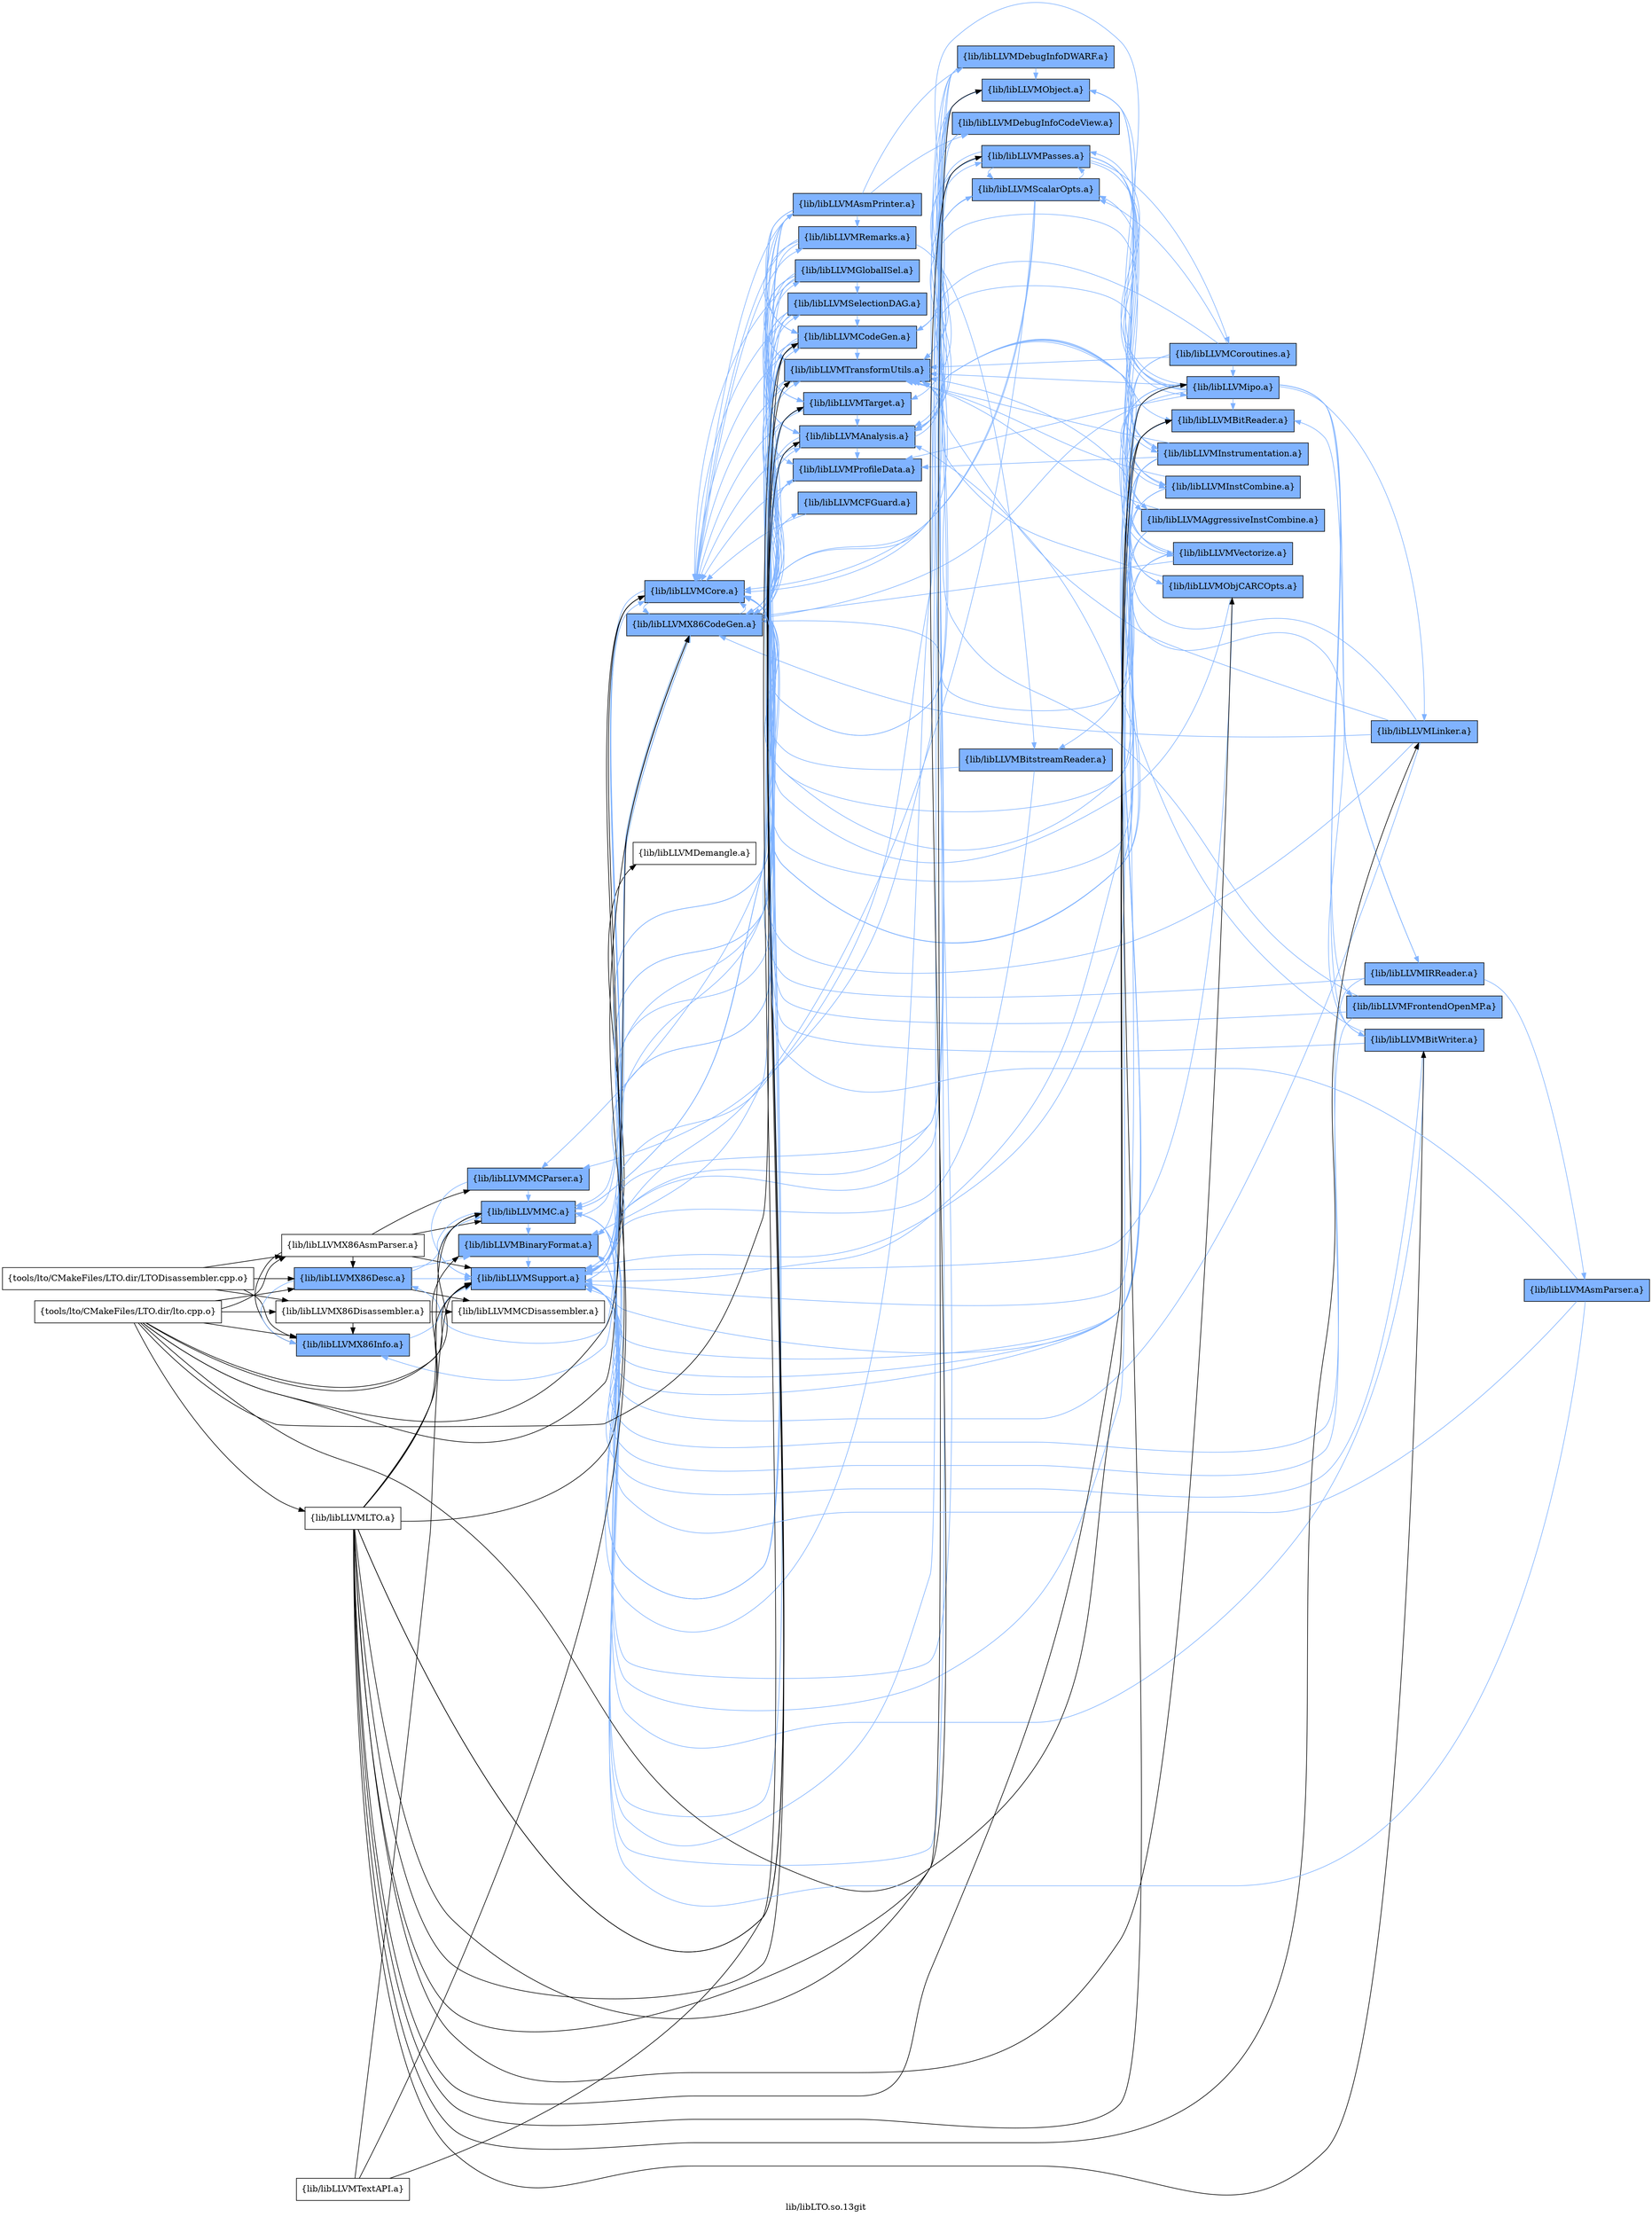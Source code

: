 digraph "lib/libLTO.so.13git" {
	label="lib/libLTO.so.13git";
	rankdir=LR;
	{ rank=same; Node0x55cc8200d618;  }
	{ rank=same; Node0x55cc82033d18; Node0x55cc8202a998; Node0x55cc8202aee8; Node0x55cc8202b398;  }
	{ rank=same; Node0x55cc8202d468; Node0x55cc8202cc48; Node0x55cc820311f8; Node0x55cc8202cf18; Node0x55cc8202ea48;  }
	{ rank=same; Node0x55cc8202a448; Node0x55cc8202bd98; Node0x55cc8202d558;  }
	{ rank=same; Node0x55cc8202c2e8; Node0x55cc8202df08; Node0x55cc8202d918; Node0x55cc8201ef58; Node0x55cc8200feb8; Node0x55cc8201fe58; Node0x55cc8201f458; Node0x55cc8202ff38; Node0x55cc820103b8; Node0x55cc8202eef8;  }
	{ rank=same; Node0x55cc82019a58; Node0x55cc8202e318; Node0x55cc8202f538; Node0x55cc82016858; Node0x55cc82030848; Node0x55cc8202cba8;  }
	{ rank=same; Node0x55cc82010db8; Node0x55cc82018658; Node0x55cc820177a8; Node0x55cc82017c58; Node0x55cc82018ba8; Node0x55cc82019058; Node0x55cc82010908; Node0x55cc8202b988;  }
	{ rank=same; Node0x55cc8200faf8; Node0x55cc8200f148; Node0x55cc8200f5f8; Node0x55cc82019788;  }

	Node0x55cc8200d618 [shape=record,shape=box,group=0,label="{tools/lto/CMakeFiles/LTO.dir/LTODisassembler.cpp.o}"];
	Node0x55cc8200d618 -> Node0x55cc82033d18;
	Node0x55cc8200d618 -> Node0x55cc8202a998;
	Node0x55cc8200d618 -> Node0x55cc8202aee8;
	Node0x55cc8200d618 -> Node0x55cc8202b398;
	Node0x55cc82033d18 [shape=record,shape=box,group=0,label="{lib/libLLVMX86AsmParser.a}"];
	Node0x55cc82033d18 -> Node0x55cc8202a998;
	Node0x55cc82033d18 -> Node0x55cc8202b398;
	Node0x55cc82033d18 -> Node0x55cc8202d468;
	Node0x55cc82033d18 -> Node0x55cc8202cc48;
	Node0x55cc82033d18 -> Node0x55cc820311f8;
	Node0x55cc8202a998 [shape=record,shape=box,group=1,style=filled,fillcolor="0.600000 0.5 1",label="{lib/libLLVMX86Desc.a}"];
	Node0x55cc8202a998 -> Node0x55cc8202cc48[color="0.600000 0.5 1"];
	Node0x55cc8202a998 -> Node0x55cc8202d468[color="0.600000 0.5 1"];
	Node0x55cc8202a998 -> Node0x55cc8202b398[color="0.600000 0.5 1"];
	Node0x55cc8202a998 -> Node0x55cc8202cf18;
	Node0x55cc8202a998 -> Node0x55cc8202ea48[color="0.600000 0.5 1"];
	Node0x55cc8202aee8 [shape=record,shape=box,group=0,label="{lib/libLLVMX86Disassembler.a}"];
	Node0x55cc8202aee8 -> Node0x55cc8202b398;
	Node0x55cc8202aee8 -> Node0x55cc8202cf18;
	Node0x55cc8202b398 [shape=record,shape=box,group=1,style=filled,fillcolor="0.600000 0.5 1",label="{lib/libLLVMX86Info.a}"];
	Node0x55cc8202b398 -> Node0x55cc8202d468[color="0.600000 0.5 1"];
	Node0x55cc8200d438 [shape=record,shape=box,group=0,label="{tools/lto/CMakeFiles/LTO.dir/lto.cpp.o}"];
	Node0x55cc8200d438 -> Node0x55cc82033d18;
	Node0x55cc8200d438 -> Node0x55cc8202a448;
	Node0x55cc8200d438 -> Node0x55cc8202a998;
	Node0x55cc8200d438 -> Node0x55cc8202aee8;
	Node0x55cc8200d438 -> Node0x55cc8202b398;
	Node0x55cc8200d438 -> Node0x55cc8202b988;
	Node0x55cc8200d438 -> Node0x55cc8202bd98;
	Node0x55cc8200d438 -> Node0x55cc8202d468;
	Node0x55cc8200d438 -> Node0x55cc8202c2e8;
	Node0x55cc8200d438 -> Node0x55cc8202c798;
	Node0x55cc8200d438 -> Node0x55cc8202cc48;
	Node0x55cc8202a448 [shape=record,shape=box,group=1,style=filled,fillcolor="0.600000 0.5 1",label="{lib/libLLVMX86CodeGen.a}"];
	Node0x55cc8202a448 -> Node0x55cc8202a998[color="0.600000 0.5 1"];
	Node0x55cc8202a448 -> Node0x55cc8202b398[color="0.600000 0.5 1"];
	Node0x55cc8202a448 -> Node0x55cc8202c2e8[color="0.600000 0.5 1"];
	Node0x55cc8202a448 -> Node0x55cc8202bd98[color="0.600000 0.5 1"];
	Node0x55cc8202a448 -> Node0x55cc8202df08[color="0.600000 0.5 1"];
	Node0x55cc8202a448 -> Node0x55cc8202cc48[color="0.600000 0.5 1"];
	Node0x55cc8202a448 -> Node0x55cc8202d468[color="0.600000 0.5 1"];
	Node0x55cc8202a448 -> Node0x55cc8202d918[color="0.600000 0.5 1"];
	Node0x55cc8202a448 -> Node0x55cc8201ef58[color="0.600000 0.5 1"];
	Node0x55cc8202a448 -> Node0x55cc8200feb8[color="0.600000 0.5 1"];
	Node0x55cc8202a448 -> Node0x55cc8201fe58[color="0.600000 0.5 1"];
	Node0x55cc8202a448 -> Node0x55cc8201f458[color="0.600000 0.5 1"];
	Node0x55cc8202a448 -> Node0x55cc8202ff38[color="0.600000 0.5 1"];
	Node0x55cc8202a448 -> Node0x55cc820103b8[color="0.600000 0.5 1"];
	Node0x55cc8202b988 [shape=record,shape=box,group=1,style=filled,fillcolor="0.600000 0.5 1",label="{lib/libLLVMBitReader.a}"];
	Node0x55cc8202b988 -> Node0x55cc8202bd98[color="0.600000 0.5 1"];
	Node0x55cc8202b988 -> Node0x55cc8202d468[color="0.600000 0.5 1"];
	Node0x55cc8202b988 -> Node0x55cc8202cba8[color="0.600000 0.5 1"];
	Node0x55cc8202bd98 [shape=record,shape=box,group=1,style=filled,fillcolor="0.600000 0.5 1",label="{lib/libLLVMCore.a}"];
	Node0x55cc8202bd98 -> Node0x55cc8202d468[color="0.600000 0.5 1"];
	Node0x55cc8202bd98 -> Node0x55cc8202ea48[color="0.600000 0.5 1"];
	Node0x55cc8202bd98 -> Node0x55cc8202a448[color="0.600000 0.5 1"];
	Node0x55cc8202bd98 -> Node0x55cc8202eef8[color="0.600000 0.5 1"];
	Node0x55cc8202d468 [shape=record,shape=box,group=1,style=filled,fillcolor="0.600000 0.5 1",label="{lib/libLLVMSupport.a}"];
	Node0x55cc8202d468 -> Node0x55cc8202a448[color="0.600000 0.5 1"];
	Node0x55cc8202d468 -> Node0x55cc8202bd98[color="0.600000 0.5 1"];
	Node0x55cc8202d468 -> Node0x55cc8202d558;
	Node0x55cc8202c2e8 [shape=record,shape=box,group=1,style=filled,fillcolor="0.600000 0.5 1",label="{lib/libLLVMCodeGen.a}"];
	Node0x55cc8202c2e8 -> Node0x55cc8202a448[color="0.600000 0.5 1"];
	Node0x55cc8202c2e8 -> Node0x55cc8202bd98[color="0.600000 0.5 1"];
	Node0x55cc8202c2e8 -> Node0x55cc8202d468[color="0.600000 0.5 1"];
	Node0x55cc8202c2e8 -> Node0x55cc8202cc48[color="0.600000 0.5 1"];
	Node0x55cc8202c2e8 -> Node0x55cc8200feb8[color="0.600000 0.5 1"];
	Node0x55cc8202c2e8 -> Node0x55cc820103b8[color="0.600000 0.5 1"];
	Node0x55cc8202c2e8 -> Node0x55cc8202d918[color="0.600000 0.5 1"];
	Node0x55cc8202c2e8 -> Node0x55cc8202ff38[color="0.600000 0.5 1"];
	Node0x55cc8202c2e8 -> Node0x55cc82019a58[color="0.600000 0.5 1"];
	Node0x55cc8202c798 [shape=record,shape=box,group=0,label="{lib/libLLVMLTO.a}"];
	Node0x55cc8202c798 -> Node0x55cc8202b988;
	Node0x55cc8202c798 -> Node0x55cc8202bd98;
	Node0x55cc8202c798 -> Node0x55cc8202d468;
	Node0x55cc8202c798 -> Node0x55cc8200faf8;
	Node0x55cc8202c798 -> Node0x55cc82017c58;
	Node0x55cc8202c798 -> Node0x55cc82019788;
	Node0x55cc8202c798 -> Node0x55cc8200feb8;
	Node0x55cc8202c798 -> Node0x55cc82030848;
	Node0x55cc8202c798 -> Node0x55cc8202cc48;
	Node0x55cc8202c798 -> Node0x55cc8202d918;
	Node0x55cc8202c798 -> Node0x55cc82016858;
	Node0x55cc8202c798 -> Node0x55cc820103b8;
	Node0x55cc8202c798 -> Node0x55cc8202ea48;
	Node0x55cc8202c798 -> Node0x55cc82018658;
	Node0x55cc8202cc48 [shape=record,shape=box,group=1,style=filled,fillcolor="0.600000 0.5 1",label="{lib/libLLVMMC.a}"];
	Node0x55cc8202cc48 -> Node0x55cc8202d468[color="0.600000 0.5 1"];
	Node0x55cc8202cc48 -> Node0x55cc8202ea48[color="0.600000 0.5 1"];
	Node0x55cc8202cc48 -> Node0x55cc8202a448[color="0.600000 0.5 1"];
	Node0x55cc820311f8 [shape=record,shape=box,group=1,style=filled,fillcolor="0.600000 0.5 1",label="{lib/libLLVMMCParser.a}"];
	Node0x55cc820311f8 -> Node0x55cc8202d468[color="0.600000 0.5 1"];
	Node0x55cc820311f8 -> Node0x55cc8202cc48[color="0.600000 0.5 1"];
	Node0x55cc8202df08 [shape=record,shape=box,group=1,style=filled,fillcolor="0.600000 0.5 1",label="{lib/libLLVMAsmPrinter.a}"];
	Node0x55cc8202df08 -> Node0x55cc8202bd98[color="0.600000 0.5 1"];
	Node0x55cc8202df08 -> Node0x55cc8202c2e8[color="0.600000 0.5 1"];
	Node0x55cc8202df08 -> Node0x55cc8202d468[color="0.600000 0.5 1"];
	Node0x55cc8202df08 -> Node0x55cc8202cc48[color="0.600000 0.5 1"];
	Node0x55cc8202df08 -> Node0x55cc8202d918[color="0.600000 0.5 1"];
	Node0x55cc8202df08 -> Node0x55cc8200feb8[color="0.600000 0.5 1"];
	Node0x55cc8202df08 -> Node0x55cc8202ea48[color="0.600000 0.5 1"];
	Node0x55cc8202df08 -> Node0x55cc8202eef8[color="0.600000 0.5 1"];
	Node0x55cc8202df08 -> Node0x55cc820311f8[color="0.600000 0.5 1"];
	Node0x55cc8202df08 -> Node0x55cc8202e318[color="0.600000 0.5 1"];
	Node0x55cc8202df08 -> Node0x55cc8202f538[color="0.600000 0.5 1"];
	Node0x55cc8202d918 [shape=record,shape=box,group=1,style=filled,fillcolor="0.600000 0.5 1",label="{lib/libLLVMTarget.a}"];
	Node0x55cc8202d918 -> Node0x55cc8202bd98[color="0.600000 0.5 1"];
	Node0x55cc8202d918 -> Node0x55cc8202d468[color="0.600000 0.5 1"];
	Node0x55cc8202d918 -> Node0x55cc8202cc48[color="0.600000 0.5 1"];
	Node0x55cc8202d918 -> Node0x55cc8200feb8[color="0.600000 0.5 1"];
	Node0x55cc8201ef58 [shape=record,shape=box,group=1,style=filled,fillcolor="0.600000 0.5 1",label="{lib/libLLVMSelectionDAG.a}"];
	Node0x55cc8201ef58 -> Node0x55cc8202bd98[color="0.600000 0.5 1"];
	Node0x55cc8201ef58 -> Node0x55cc8202c2e8[color="0.600000 0.5 1"];
	Node0x55cc8201ef58 -> Node0x55cc8202d468[color="0.600000 0.5 1"];
	Node0x55cc8201ef58 -> Node0x55cc8200feb8[color="0.600000 0.5 1"];
	Node0x55cc8201ef58 -> Node0x55cc8202cc48[color="0.600000 0.5 1"];
	Node0x55cc8201ef58 -> Node0x55cc8202d918[color="0.600000 0.5 1"];
	Node0x55cc8201ef58 -> Node0x55cc820103b8[color="0.600000 0.5 1"];
	Node0x55cc8201ef58 -> Node0x55cc8202a448[color="0.600000 0.5 1"];
	Node0x55cc8200feb8 [shape=record,shape=box,group=1,style=filled,fillcolor="0.600000 0.5 1",label="{lib/libLLVMAnalysis.a}"];
	Node0x55cc8200feb8 -> Node0x55cc8202a448[color="0.600000 0.5 1"];
	Node0x55cc8200feb8 -> Node0x55cc8202bd98[color="0.600000 0.5 1"];
	Node0x55cc8200feb8 -> Node0x55cc8202d468[color="0.600000 0.5 1"];
	Node0x55cc8200feb8 -> Node0x55cc82016858[color="0.600000 0.5 1"];
	Node0x55cc8200feb8 -> Node0x55cc8202ff38[color="0.600000 0.5 1"];
	Node0x55cc8200feb8 -> Node0x55cc8202ea48[color="0.600000 0.5 1"];
	Node0x55cc8200feb8 -> Node0x55cc82030848[color="0.600000 0.5 1"];
	Node0x55cc8201fe58 [shape=record,shape=box,group=1,style=filled,fillcolor="0.600000 0.5 1",label="{lib/libLLVMGlobalISel.a}"];
	Node0x55cc8201fe58 -> Node0x55cc8202c2e8[color="0.600000 0.5 1"];
	Node0x55cc8201fe58 -> Node0x55cc8202bd98[color="0.600000 0.5 1"];
	Node0x55cc8201fe58 -> Node0x55cc8202d468[color="0.600000 0.5 1"];
	Node0x55cc8201fe58 -> Node0x55cc8202cc48[color="0.600000 0.5 1"];
	Node0x55cc8201fe58 -> Node0x55cc8202d918[color="0.600000 0.5 1"];
	Node0x55cc8201fe58 -> Node0x55cc8201ef58[color="0.600000 0.5 1"];
	Node0x55cc8201fe58 -> Node0x55cc820103b8[color="0.600000 0.5 1"];
	Node0x55cc8201fe58 -> Node0x55cc8200feb8[color="0.600000 0.5 1"];
	Node0x55cc8201fe58 -> Node0x55cc8202a448[color="0.600000 0.5 1"];
	Node0x55cc8201f458 [shape=record,shape=box,group=1,style=filled,fillcolor="0.600000 0.5 1",label="{lib/libLLVMCFGuard.a}"];
	Node0x55cc8201f458 -> Node0x55cc8202bd98[color="0.600000 0.5 1"];
	Node0x55cc8202ff38 [shape=record,shape=box,group=1,style=filled,fillcolor="0.600000 0.5 1",label="{lib/libLLVMProfileData.a}"];
	Node0x55cc8202ff38 -> Node0x55cc8202bd98[color="0.600000 0.5 1"];
	Node0x55cc8202ff38 -> Node0x55cc8202d468[color="0.600000 0.5 1"];
	Node0x55cc820103b8 [shape=record,shape=box,group=1,style=filled,fillcolor="0.600000 0.5 1",label="{lib/libLLVMTransformUtils.a}"];
	Node0x55cc820103b8 -> Node0x55cc8202bd98[color="0.600000 0.5 1"];
	Node0x55cc820103b8 -> Node0x55cc8202d468[color="0.600000 0.5 1"];
	Node0x55cc820103b8 -> Node0x55cc8202a448[color="0.600000 0.5 1"];
	Node0x55cc820103b8 -> Node0x55cc8200feb8[color="0.600000 0.5 1"];
	Node0x55cc8202cf18 [shape=record,shape=box,group=0,label="{lib/libLLVMMCDisassembler.a}"];
	Node0x55cc8202ea48 [shape=record,shape=box,group=1,style=filled,fillcolor="0.600000 0.5 1",label="{lib/libLLVMBinaryFormat.a}"];
	Node0x55cc8202ea48 -> Node0x55cc8202d468[color="0.600000 0.5 1"];
	Node0x55cc8202cba8 [shape=record,shape=box,group=1,style=filled,fillcolor="0.600000 0.5 1",label="{lib/libLLVMBitstreamReader.a}"];
	Node0x55cc8202cba8 -> Node0x55cc8202bd98[color="0.600000 0.5 1"];
	Node0x55cc8202cba8 -> Node0x55cc8202d468[color="0.600000 0.5 1"];
	Node0x55cc8202eef8 [shape=record,shape=box,group=1,style=filled,fillcolor="0.600000 0.5 1",label="{lib/libLLVMRemarks.a}"];
	Node0x55cc8202eef8 -> Node0x55cc8202d468[color="0.600000 0.5 1"];
	Node0x55cc8202eef8 -> Node0x55cc8202bd98[color="0.600000 0.5 1"];
	Node0x55cc8202eef8 -> Node0x55cc8202cba8[color="0.600000 0.5 1"];
	Node0x55cc8202eef8 -> Node0x55cc8202c2e8[color="0.600000 0.5 1"];
	Node0x55cc82019a58 [shape=record,shape=box,group=1,style=filled,fillcolor="0.600000 0.5 1",label="{lib/libLLVMScalarOpts.a}"];
	Node0x55cc82019a58 -> Node0x55cc8202bd98[color="0.600000 0.5 1"];
	Node0x55cc82019a58 -> Node0x55cc8202d468[color="0.600000 0.5 1"];
	Node0x55cc82019a58 -> Node0x55cc820103b8[color="0.600000 0.5 1"];
	Node0x55cc82019a58 -> Node0x55cc8200feb8[color="0.600000 0.5 1"];
	Node0x55cc82019a58 -> Node0x55cc8202a448[color="0.600000 0.5 1"];
	Node0x55cc82019a58 -> Node0x55cc82016858[color="0.600000 0.5 1"];
	Node0x55cc8200faf8 [shape=record,shape=box,group=1,style=filled,fillcolor="0.600000 0.5 1",label="{lib/libLLVMLinker.a}"];
	Node0x55cc8200faf8 -> Node0x55cc8202a448[color="0.600000 0.5 1"];
	Node0x55cc8200faf8 -> Node0x55cc8202bd98[color="0.600000 0.5 1"];
	Node0x55cc8200faf8 -> Node0x55cc8202d468[color="0.600000 0.5 1"];
	Node0x55cc8200faf8 -> Node0x55cc820103b8[color="0.600000 0.5 1"];
	Node0x55cc8200faf8 -> Node0x55cc82030848[color="0.600000 0.5 1"];
	Node0x55cc82017c58 [shape=record,shape=box,group=1,style=filled,fillcolor="0.600000 0.5 1",label="{lib/libLLVMipo.a}"];
	Node0x55cc82017c58 -> Node0x55cc8202bd98[color="0.600000 0.5 1"];
	Node0x55cc82017c58 -> Node0x55cc8202d468[color="0.600000 0.5 1"];
	Node0x55cc82017c58 -> Node0x55cc820103b8[color="0.600000 0.5 1"];
	Node0x55cc82017c58 -> Node0x55cc8200feb8[color="0.600000 0.5 1"];
	Node0x55cc82017c58 -> Node0x55cc8202a448[color="0.600000 0.5 1"];
	Node0x55cc82017c58 -> Node0x55cc8202b988[color="0.600000 0.5 1"];
	Node0x55cc82017c58 -> Node0x55cc8200faf8[color="0.600000 0.5 1"];
	Node0x55cc82017c58 -> Node0x55cc8200f148[color="0.600000 0.5 1"];
	Node0x55cc82017c58 -> Node0x55cc8202c2e8[color="0.600000 0.5 1"];
	Node0x55cc82017c58 -> Node0x55cc8200f5f8[color="0.600000 0.5 1"];
	Node0x55cc82017c58 -> Node0x55cc82010db8[color="0.600000 0.5 1"];
	Node0x55cc82017c58 -> Node0x55cc82019a58[color="0.600000 0.5 1"];
	Node0x55cc82017c58 -> Node0x55cc82018ba8[color="0.600000 0.5 1"];
	Node0x55cc82017c58 -> Node0x55cc82019058[color="0.600000 0.5 1"];
	Node0x55cc82017c58 -> Node0x55cc82010908[color="0.600000 0.5 1"];
	Node0x55cc82017c58 -> Node0x55cc8202ff38[color="0.600000 0.5 1"];
	Node0x55cc82017c58 -> Node0x55cc82016858[color="0.600000 0.5 1"];
	Node0x55cc82017c58 -> Node0x55cc82019788[color="0.600000 0.5 1"];
	Node0x55cc82019788 [shape=record,shape=box,group=1,style=filled,fillcolor="0.600000 0.5 1",label="{lib/libLLVMBitWriter.a}"];
	Node0x55cc82019788 -> Node0x55cc8202bd98[color="0.600000 0.5 1"];
	Node0x55cc82019788 -> Node0x55cc8202d468[color="0.600000 0.5 1"];
	Node0x55cc82019788 -> Node0x55cc8202cc48[color="0.600000 0.5 1"];
	Node0x55cc82019788 -> Node0x55cc8200feb8[color="0.600000 0.5 1"];
	Node0x55cc82019788 -> Node0x55cc82030848[color="0.600000 0.5 1"];
	Node0x55cc82030848 [shape=record,shape=box,group=1,style=filled,fillcolor="0.600000 0.5 1",label="{lib/libLLVMObject.a}"];
	Node0x55cc82030848 -> Node0x55cc8202d468[color="0.600000 0.5 1"];
	Node0x55cc82030848 -> Node0x55cc8202ea48[color="0.600000 0.5 1"];
	Node0x55cc82030848 -> Node0x55cc8202b988[color="0.600000 0.5 1"];
	Node0x55cc82030848 -> Node0x55cc8202bd98[color="0.600000 0.5 1"];
	Node0x55cc82030848 -> Node0x55cc8202cc48[color="0.600000 0.5 1"];
	Node0x55cc82030848 -> Node0x55cc820311f8[color="0.600000 0.5 1"];
	Node0x55cc82016858 [shape=record,shape=box,group=1,style=filled,fillcolor="0.600000 0.5 1",label="{lib/libLLVMPasses.a}"];
	Node0x55cc82016858 -> Node0x55cc8202bd98[color="0.600000 0.5 1"];
	Node0x55cc82016858 -> Node0x55cc8202d468[color="0.600000 0.5 1"];
	Node0x55cc82016858 -> Node0x55cc82010db8[color="0.600000 0.5 1"];
	Node0x55cc82016858 -> Node0x55cc8202d918[color="0.600000 0.5 1"];
	Node0x55cc82016858 -> Node0x55cc82018658[color="0.600000 0.5 1"];
	Node0x55cc82016858 -> Node0x55cc820177a8[color="0.600000 0.5 1"];
	Node0x55cc82016858 -> Node0x55cc82017c58[color="0.600000 0.5 1"];
	Node0x55cc82016858 -> Node0x55cc82019a58[color="0.600000 0.5 1"];
	Node0x55cc82016858 -> Node0x55cc82018ba8[color="0.600000 0.5 1"];
	Node0x55cc82016858 -> Node0x55cc82019058[color="0.600000 0.5 1"];
	Node0x55cc82016858 -> Node0x55cc82010908[color="0.600000 0.5 1"];
	Node0x55cc82016858 -> Node0x55cc820103b8[color="0.600000 0.5 1"];
	Node0x55cc82016858 -> Node0x55cc8200feb8[color="0.600000 0.5 1"];
	Node0x55cc82018658 [shape=record,shape=box,group=1,style=filled,fillcolor="0.600000 0.5 1",label="{lib/libLLVMObjCARCOpts.a}"];
	Node0x55cc82018658 -> Node0x55cc8202bd98[color="0.600000 0.5 1"];
	Node0x55cc82018658 -> Node0x55cc8202d468[color="0.600000 0.5 1"];
	Node0x55cc82018658 -> Node0x55cc820103b8[color="0.600000 0.5 1"];
	Node0x55cc82018658 -> Node0x55cc8200feb8[color="0.600000 0.5 1"];
	Node0x55cc8202e318 [shape=record,shape=box,group=1,style=filled,fillcolor="0.600000 0.5 1",label="{lib/libLLVMDebugInfoDWARF.a}"];
	Node0x55cc8202e318 -> Node0x55cc8202cc48[color="0.600000 0.5 1"];
	Node0x55cc8202e318 -> Node0x55cc8202d468[color="0.600000 0.5 1"];
	Node0x55cc8202e318 -> Node0x55cc8202ea48[color="0.600000 0.5 1"];
	Node0x55cc8202e318 -> Node0x55cc8202bd98[color="0.600000 0.5 1"];
	Node0x55cc8202e318 -> Node0x55cc82030848[color="0.600000 0.5 1"];
	Node0x55cc8202f538 [shape=record,shape=box,group=1,style=filled,fillcolor="0.600000 0.5 1",label="{lib/libLLVMDebugInfoCodeView.a}"];
	Node0x55cc8202f538 -> Node0x55cc8202d468[color="0.600000 0.5 1"];
	Node0x55cc8202f538 -> Node0x55cc8202a448[color="0.600000 0.5 1"];
	Node0x55cc82010db8 [shape=record,shape=box,group=1,style=filled,fillcolor="0.600000 0.5 1",label="{lib/libLLVMVectorize.a}"];
	Node0x55cc82010db8 -> Node0x55cc8202bd98[color="0.600000 0.5 1"];
	Node0x55cc82010db8 -> Node0x55cc8202d468[color="0.600000 0.5 1"];
	Node0x55cc82010db8 -> Node0x55cc820103b8[color="0.600000 0.5 1"];
	Node0x55cc82010db8 -> Node0x55cc8200feb8[color="0.600000 0.5 1"];
	Node0x55cc82010db8 -> Node0x55cc8202a448[color="0.600000 0.5 1"];
	Node0x55cc820177a8 [shape=record,shape=box,group=1,style=filled,fillcolor="0.600000 0.5 1",label="{lib/libLLVMCoroutines.a}"];
	Node0x55cc820177a8 -> Node0x55cc8202bd98[color="0.600000 0.5 1"];
	Node0x55cc820177a8 -> Node0x55cc82019a58[color="0.600000 0.5 1"];
	Node0x55cc820177a8 -> Node0x55cc8202d468[color="0.600000 0.5 1"];
	Node0x55cc820177a8 -> Node0x55cc82017c58[color="0.600000 0.5 1"];
	Node0x55cc820177a8 -> Node0x55cc820103b8[color="0.600000 0.5 1"];
	Node0x55cc820177a8 -> Node0x55cc8200feb8[color="0.600000 0.5 1"];
	Node0x55cc82018ba8 [shape=record,shape=box,group=1,style=filled,fillcolor="0.600000 0.5 1",label="{lib/libLLVMAggressiveInstCombine.a}"];
	Node0x55cc82018ba8 -> Node0x55cc8202bd98[color="0.600000 0.5 1"];
	Node0x55cc82018ba8 -> Node0x55cc8202d468[color="0.600000 0.5 1"];
	Node0x55cc82018ba8 -> Node0x55cc820103b8[color="0.600000 0.5 1"];
	Node0x55cc82018ba8 -> Node0x55cc8200feb8[color="0.600000 0.5 1"];
	Node0x55cc82019058 [shape=record,shape=box,group=1,style=filled,fillcolor="0.600000 0.5 1",label="{lib/libLLVMInstCombine.a}"];
	Node0x55cc82019058 -> Node0x55cc8202bd98[color="0.600000 0.5 1"];
	Node0x55cc82019058 -> Node0x55cc8202d468[color="0.600000 0.5 1"];
	Node0x55cc82019058 -> Node0x55cc820103b8[color="0.600000 0.5 1"];
	Node0x55cc82019058 -> Node0x55cc8200feb8[color="0.600000 0.5 1"];
	Node0x55cc82010908 [shape=record,shape=box,group=1,style=filled,fillcolor="0.600000 0.5 1",label="{lib/libLLVMInstrumentation.a}"];
	Node0x55cc82010908 -> Node0x55cc8202bd98[color="0.600000 0.5 1"];
	Node0x55cc82010908 -> Node0x55cc8202d468[color="0.600000 0.5 1"];
	Node0x55cc82010908 -> Node0x55cc8202cc48[color="0.600000 0.5 1"];
	Node0x55cc82010908 -> Node0x55cc820103b8[color="0.600000 0.5 1"];
	Node0x55cc82010908 -> Node0x55cc8200feb8[color="0.600000 0.5 1"];
	Node0x55cc82010908 -> Node0x55cc8202ff38[color="0.600000 0.5 1"];
	Node0x55cc82010908 -> Node0x55cc8202a448[color="0.600000 0.5 1"];
	Node0x55cc8200f148 [shape=record,shape=box,group=1,style=filled,fillcolor="0.600000 0.5 1",label="{lib/libLLVMIRReader.a}"];
	Node0x55cc8200f148 -> Node0x55cc8202b988[color="0.600000 0.5 1"];
	Node0x55cc8200f148 -> Node0x55cc8202bd98[color="0.600000 0.5 1"];
	Node0x55cc8200f148 -> Node0x55cc8202d468[color="0.600000 0.5 1"];
	Node0x55cc8200f148 -> Node0x55cc8200ebf8[color="0.600000 0.5 1"];
	Node0x55cc8200f5f8 [shape=record,shape=box,group=1,style=filled,fillcolor="0.600000 0.5 1",label="{lib/libLLVMFrontendOpenMP.a}"];
	Node0x55cc8200f5f8 -> Node0x55cc8202bd98[color="0.600000 0.5 1"];
	Node0x55cc8200f5f8 -> Node0x55cc8202d468[color="0.600000 0.5 1"];
	Node0x55cc8200f5f8 -> Node0x55cc820103b8[color="0.600000 0.5 1"];
	Node0x55cc8200ebf8 [shape=record,shape=box,group=1,style=filled,fillcolor="0.600000 0.5 1",label="{lib/libLLVMAsmParser.a}"];
	Node0x55cc8200ebf8 -> Node0x55cc8202bd98[color="0.600000 0.5 1"];
	Node0x55cc8200ebf8 -> Node0x55cc8202d468[color="0.600000 0.5 1"];
	Node0x55cc8200ebf8 -> Node0x55cc8202ea48[color="0.600000 0.5 1"];
	Node0x55cc8202fb28 [shape=record,shape=box,group=0,label="{lib/libLLVMTextAPI.a}"];
	Node0x55cc8202fb28 -> Node0x55cc8202d468;
	Node0x55cc8202fb28 -> Node0x55cc8202c2e8;
	Node0x55cc8202fb28 -> Node0x55cc8202a448;
	Node0x55cc8202d558 [shape=record,shape=box,group=0,label="{lib/libLLVMDemangle.a}"];
}
